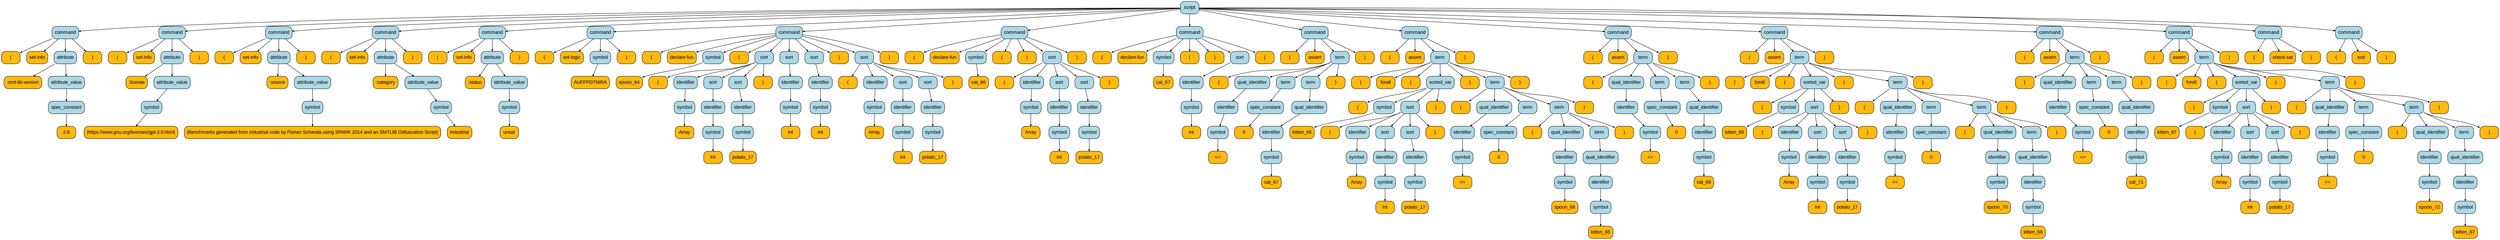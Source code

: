 digraph ParseTree {
    node [shape=box, style="rounded, filled", fontname="Arial"];
    edge [arrowsize=0.5];

    // Nodes
    node0 [fillcolor=lightblue, label="script"]
    node1 [fillcolor=lightblue, label="command"]
    node2 [fillcolor=darkgoldenrod1, label="("]
    node3 [fillcolor=darkgoldenrod1, label="set-info"]
    node4 [fillcolor=lightblue, label="attribute"]
    node5 [fillcolor=darkgoldenrod1, label=":smt-lib-version"]
    node6 [fillcolor=lightblue, label="attribute_value"]
    node7 [fillcolor=lightblue, label="spec_constant"]
    node8 [fillcolor=darkgoldenrod1, label="2.6"]
    node9 [fillcolor=darkgoldenrod1, label=")"]
    node10 [fillcolor=lightblue, label="command"]
    node11 [fillcolor=darkgoldenrod1, label="("]
    node12 [fillcolor=darkgoldenrod1, label="set-info"]
    node13 [fillcolor=lightblue, label="attribute"]
    node14 [fillcolor=darkgoldenrod1, label=":license"]
    node15 [fillcolor=lightblue, label="attribute_value"]
    node16 [fillcolor=lightblue, label="symbol"]
    node17 [fillcolor=darkgoldenrod1, label="|https://www.gnu.org/licenses/gpl-3.0.html|"]
    node18 [fillcolor=darkgoldenrod1, label=")"]
    node19 [fillcolor=lightblue, label="command"]
    node20 [fillcolor=darkgoldenrod1, label="("]
    node21 [fillcolor=darkgoldenrod1, label="set-info"]
    node22 [fillcolor=lightblue, label="attribute"]
    node23 [fillcolor=darkgoldenrod1, label=":source"]
    node24 [fillcolor=lightblue, label="attribute_value"]
    node25 [fillcolor=lightblue, label="symbol"]
    node26 [fillcolor=darkgoldenrod1, label="|Benchmarks generated from industrial code by Florian Schanda using SPARK 2014 and an SMTLIB Obfuscation Script|"]
    node27 [fillcolor=darkgoldenrod1, label=")"]
    node28 [fillcolor=lightblue, label="command"]
    node29 [fillcolor=darkgoldenrod1, label="("]
    node30 [fillcolor=darkgoldenrod1, label="set-info"]
    node31 [fillcolor=lightblue, label="attribute"]
    node32 [fillcolor=darkgoldenrod1, label=":category"]
    node33 [fillcolor=lightblue, label="attribute_value"]
    node34 [fillcolor=lightblue, label="symbol"]
    node35 [fillcolor=darkgoldenrod1, label="industrial"]
    node36 [fillcolor=darkgoldenrod1, label=")"]
    node37 [fillcolor=lightblue, label="command"]
    node38 [fillcolor=darkgoldenrod1, label="("]
    node39 [fillcolor=darkgoldenrod1, label="set-info"]
    node40 [fillcolor=lightblue, label="attribute"]
    node41 [fillcolor=darkgoldenrod1, label=":status"]
    node42 [fillcolor=lightblue, label="attribute_value"]
    node43 [fillcolor=lightblue, label="symbol"]
    node44 [fillcolor=darkgoldenrod1, label="unsat"]
    node45 [fillcolor=darkgoldenrod1, label=")"]
    node46 [fillcolor=lightblue, label="command"]
    node47 [fillcolor=darkgoldenrod1, label="("]
    node48 [fillcolor=darkgoldenrod1, label="set-logic"]
    node49 [fillcolor=lightblue, label="symbol"]
    node50 [fillcolor=darkgoldenrod1, label="AUFFPDTNIRA"]
    node51 [fillcolor=darkgoldenrod1, label=")"]
    node52 [fillcolor=lightblue, label="command"]
    node53 [fillcolor=darkgoldenrod1, label="("]
    node54 [fillcolor=darkgoldenrod1, label="declare-fun"]
    node55 [fillcolor=lightblue, label="symbol"]
    node56 [fillcolor=darkgoldenrod1, label="spoon_64"]
    node57 [fillcolor=darkgoldenrod1, label="("]
    node58 [fillcolor=lightblue, label="sort"]
    node59 [fillcolor=darkgoldenrod1, label="("]
    node60 [fillcolor=lightblue, label="identifier"]
    node61 [fillcolor=lightblue, label="symbol"]
    node62 [fillcolor=darkgoldenrod1, label="Array"]
    node63 [fillcolor=lightblue, label="sort"]
    node64 [fillcolor=lightblue, label="identifier"]
    node65 [fillcolor=lightblue, label="symbol"]
    node66 [fillcolor=darkgoldenrod1, label="Int"]
    node67 [fillcolor=lightblue, label="sort"]
    node68 [fillcolor=lightblue, label="identifier"]
    node69 [fillcolor=lightblue, label="symbol"]
    node70 [fillcolor=darkgoldenrod1, label="potato_17"]
    node71 [fillcolor=darkgoldenrod1, label=")"]
    node72 [fillcolor=lightblue, label="sort"]
    node73 [fillcolor=lightblue, label="identifier"]
    node74 [fillcolor=lightblue, label="symbol"]
    node75 [fillcolor=darkgoldenrod1, label="Int"]
    node76 [fillcolor=lightblue, label="sort"]
    node77 [fillcolor=lightblue, label="identifier"]
    node78 [fillcolor=lightblue, label="symbol"]
    node79 [fillcolor=darkgoldenrod1, label="Int"]
    node80 [fillcolor=darkgoldenrod1, label=")"]
    node81 [fillcolor=lightblue, label="sort"]
    node82 [fillcolor=darkgoldenrod1, label="("]
    node83 [fillcolor=lightblue, label="identifier"]
    node84 [fillcolor=lightblue, label="symbol"]
    node85 [fillcolor=darkgoldenrod1, label="Array"]
    node86 [fillcolor=lightblue, label="sort"]
    node87 [fillcolor=lightblue, label="identifier"]
    node88 [fillcolor=lightblue, label="symbol"]
    node89 [fillcolor=darkgoldenrod1, label="Int"]
    node90 [fillcolor=lightblue, label="sort"]
    node91 [fillcolor=lightblue, label="identifier"]
    node92 [fillcolor=lightblue, label="symbol"]
    node93 [fillcolor=darkgoldenrod1, label="potato_17"]
    node94 [fillcolor=darkgoldenrod1, label=")"]
    node95 [fillcolor=darkgoldenrod1, label=")"]
    node96 [fillcolor=lightblue, label="command"]
    node97 [fillcolor=darkgoldenrod1, label="("]
    node98 [fillcolor=darkgoldenrod1, label="declare-fun"]
    node99 [fillcolor=lightblue, label="symbol"]
    node100 [fillcolor=darkgoldenrod1, label="cat_66"]
    node101 [fillcolor=darkgoldenrod1, label="("]
    node102 [fillcolor=darkgoldenrod1, label=")"]
    node103 [fillcolor=lightblue, label="sort"]
    node104 [fillcolor=darkgoldenrod1, label="("]
    node105 [fillcolor=lightblue, label="identifier"]
    node106 [fillcolor=lightblue, label="symbol"]
    node107 [fillcolor=darkgoldenrod1, label="Array"]
    node108 [fillcolor=lightblue, label="sort"]
    node109 [fillcolor=lightblue, label="identifier"]
    node110 [fillcolor=lightblue, label="symbol"]
    node111 [fillcolor=darkgoldenrod1, label="Int"]
    node112 [fillcolor=lightblue, label="sort"]
    node113 [fillcolor=lightblue, label="identifier"]
    node114 [fillcolor=lightblue, label="symbol"]
    node115 [fillcolor=darkgoldenrod1, label="potato_17"]
    node116 [fillcolor=darkgoldenrod1, label=")"]
    node117 [fillcolor=darkgoldenrod1, label=")"]
    node118 [fillcolor=lightblue, label="command"]
    node119 [fillcolor=darkgoldenrod1, label="("]
    node120 [fillcolor=darkgoldenrod1, label="declare-fun"]
    node121 [fillcolor=lightblue, label="symbol"]
    node122 [fillcolor=darkgoldenrod1, label="cat_67"]
    node123 [fillcolor=darkgoldenrod1, label="("]
    node124 [fillcolor=darkgoldenrod1, label=")"]
    node125 [fillcolor=lightblue, label="sort"]
    node126 [fillcolor=lightblue, label="identifier"]
    node127 [fillcolor=lightblue, label="symbol"]
    node128 [fillcolor=darkgoldenrod1, label="Int"]
    node129 [fillcolor=darkgoldenrod1, label=")"]
    node130 [fillcolor=lightblue, label="command"]
    node131 [fillcolor=darkgoldenrod1, label="("]
    node132 [fillcolor=darkgoldenrod1, label="assert"]
    node133 [fillcolor=lightblue, label="term"]
    node134 [fillcolor=darkgoldenrod1, label="("]
    node135 [fillcolor=lightblue, label="qual_identifier"]
    node136 [fillcolor=lightblue, label="identifier"]
    node137 [fillcolor=lightblue, label="symbol"]
    node138 [fillcolor=darkgoldenrod1, label="<="]
    node139 [fillcolor=lightblue, label="term"]
    node140 [fillcolor=lightblue, label="spec_constant"]
    node141 [fillcolor=darkgoldenrod1, label="0"]
    node142 [fillcolor=lightblue, label="term"]
    node143 [fillcolor=lightblue, label="qual_identifier"]
    node144 [fillcolor=lightblue, label="identifier"]
    node145 [fillcolor=lightblue, label="symbol"]
    node146 [fillcolor=darkgoldenrod1, label="cat_67"]
    node147 [fillcolor=darkgoldenrod1, label=")"]
    node148 [fillcolor=darkgoldenrod1, label=")"]
    node149 [fillcolor=lightblue, label="command"]
    node150 [fillcolor=darkgoldenrod1, label="("]
    node151 [fillcolor=darkgoldenrod1, label="assert"]
    node152 [fillcolor=lightblue, label="term"]
    node153 [fillcolor=darkgoldenrod1, label="("]
    node154 [fillcolor=darkgoldenrod1, label="forall"]
    node155 [fillcolor=darkgoldenrod1, label="("]
    node156 [fillcolor=lightblue, label="sorted_var"]
    node157 [fillcolor=darkgoldenrod1, label="("]
    node158 [fillcolor=lightblue, label="symbol"]
    node159 [fillcolor=darkgoldenrod1, label="kitten_65"]
    node160 [fillcolor=lightblue, label="sort"]
    node161 [fillcolor=darkgoldenrod1, label="("]
    node162 [fillcolor=lightblue, label="identifier"]
    node163 [fillcolor=lightblue, label="symbol"]
    node164 [fillcolor=darkgoldenrod1, label="Array"]
    node165 [fillcolor=lightblue, label="sort"]
    node166 [fillcolor=lightblue, label="identifier"]
    node167 [fillcolor=lightblue, label="symbol"]
    node168 [fillcolor=darkgoldenrod1, label="Int"]
    node169 [fillcolor=lightblue, label="sort"]
    node170 [fillcolor=lightblue, label="identifier"]
    node171 [fillcolor=lightblue, label="symbol"]
    node172 [fillcolor=darkgoldenrod1, label="potato_17"]
    node173 [fillcolor=darkgoldenrod1, label=")"]
    node174 [fillcolor=darkgoldenrod1, label=")"]
    node175 [fillcolor=darkgoldenrod1, label=")"]
    node176 [fillcolor=lightblue, label="term"]
    node177 [fillcolor=darkgoldenrod1, label="("]
    node178 [fillcolor=lightblue, label="qual_identifier"]
    node179 [fillcolor=lightblue, label="identifier"]
    node180 [fillcolor=lightblue, label="symbol"]
    node181 [fillcolor=darkgoldenrod1, label="<="]
    node182 [fillcolor=lightblue, label="term"]
    node183 [fillcolor=lightblue, label="spec_constant"]
    node184 [fillcolor=darkgoldenrod1, label="0"]
    node185 [fillcolor=lightblue, label="term"]
    node186 [fillcolor=darkgoldenrod1, label="("]
    node187 [fillcolor=lightblue, label="qual_identifier"]
    node188 [fillcolor=lightblue, label="identifier"]
    node189 [fillcolor=lightblue, label="symbol"]
    node190 [fillcolor=darkgoldenrod1, label="spoon_68"]
    node191 [fillcolor=lightblue, label="term"]
    node192 [fillcolor=lightblue, label="qual_identifier"]
    node193 [fillcolor=lightblue, label="identifier"]
    node194 [fillcolor=lightblue, label="symbol"]
    node195 [fillcolor=darkgoldenrod1, label="kitten_65"]
    node196 [fillcolor=darkgoldenrod1, label=")"]
    node197 [fillcolor=darkgoldenrod1, label=")"]
    node198 [fillcolor=darkgoldenrod1, label=")"]
    node199 [fillcolor=darkgoldenrod1, label=")"]
    node200 [fillcolor=lightblue, label="command"]
    node201 [fillcolor=darkgoldenrod1, label="("]
    node202 [fillcolor=darkgoldenrod1, label="assert"]
    node203 [fillcolor=lightblue, label="term"]
    node204 [fillcolor=darkgoldenrod1, label="("]
    node205 [fillcolor=lightblue, label="qual_identifier"]
    node206 [fillcolor=lightblue, label="identifier"]
    node207 [fillcolor=lightblue, label="symbol"]
    node208 [fillcolor=darkgoldenrod1, label="<="]
    node209 [fillcolor=lightblue, label="term"]
    node210 [fillcolor=lightblue, label="spec_constant"]
    node211 [fillcolor=darkgoldenrod1, label="0"]
    node212 [fillcolor=lightblue, label="term"]
    node213 [fillcolor=lightblue, label="qual_identifier"]
    node214 [fillcolor=lightblue, label="identifier"]
    node215 [fillcolor=lightblue, label="symbol"]
    node216 [fillcolor=darkgoldenrod1, label="cat_69"]
    node217 [fillcolor=darkgoldenrod1, label=")"]
    node218 [fillcolor=darkgoldenrod1, label=")"]
    node219 [fillcolor=lightblue, label="command"]
    node220 [fillcolor=darkgoldenrod1, label="("]
    node221 [fillcolor=darkgoldenrod1, label="assert"]
    node222 [fillcolor=lightblue, label="term"]
    node223 [fillcolor=darkgoldenrod1, label="("]
    node224 [fillcolor=darkgoldenrod1, label="forall"]
    node225 [fillcolor=darkgoldenrod1, label="("]
    node226 [fillcolor=lightblue, label="sorted_var"]
    node227 [fillcolor=darkgoldenrod1, label="("]
    node228 [fillcolor=lightblue, label="symbol"]
    node229 [fillcolor=darkgoldenrod1, label="kitten_66"]
    node230 [fillcolor=lightblue, label="sort"]
    node231 [fillcolor=darkgoldenrod1, label="("]
    node232 [fillcolor=lightblue, label="identifier"]
    node233 [fillcolor=lightblue, label="symbol"]
    node234 [fillcolor=darkgoldenrod1, label="Array"]
    node235 [fillcolor=lightblue, label="sort"]
    node236 [fillcolor=lightblue, label="identifier"]
    node237 [fillcolor=lightblue, label="symbol"]
    node238 [fillcolor=darkgoldenrod1, label="Int"]
    node239 [fillcolor=lightblue, label="sort"]
    node240 [fillcolor=lightblue, label="identifier"]
    node241 [fillcolor=lightblue, label="symbol"]
    node242 [fillcolor=darkgoldenrod1, label="potato_17"]
    node243 [fillcolor=darkgoldenrod1, label=")"]
    node244 [fillcolor=darkgoldenrod1, label=")"]
    node245 [fillcolor=darkgoldenrod1, label=")"]
    node246 [fillcolor=lightblue, label="term"]
    node247 [fillcolor=darkgoldenrod1, label="("]
    node248 [fillcolor=lightblue, label="qual_identifier"]
    node249 [fillcolor=lightblue, label="identifier"]
    node250 [fillcolor=lightblue, label="symbol"]
    node251 [fillcolor=darkgoldenrod1, label="<="]
    node252 [fillcolor=lightblue, label="term"]
    node253 [fillcolor=lightblue, label="spec_constant"]
    node254 [fillcolor=darkgoldenrod1, label="0"]
    node255 [fillcolor=lightblue, label="term"]
    node256 [fillcolor=darkgoldenrod1, label="("]
    node257 [fillcolor=lightblue, label="qual_identifier"]
    node258 [fillcolor=lightblue, label="identifier"]
    node259 [fillcolor=lightblue, label="symbol"]
    node260 [fillcolor=darkgoldenrod1, label="spoon_70"]
    node261 [fillcolor=lightblue, label="term"]
    node262 [fillcolor=lightblue, label="qual_identifier"]
    node263 [fillcolor=lightblue, label="identifier"]
    node264 [fillcolor=lightblue, label="symbol"]
    node265 [fillcolor=darkgoldenrod1, label="kitten_66"]
    node266 [fillcolor=darkgoldenrod1, label=")"]
    node267 [fillcolor=darkgoldenrod1, label=")"]
    node268 [fillcolor=darkgoldenrod1, label=")"]
    node269 [fillcolor=darkgoldenrod1, label=")"]
    node270 [fillcolor=lightblue, label="command"]
    node271 [fillcolor=darkgoldenrod1, label="("]
    node272 [fillcolor=darkgoldenrod1, label="assert"]
    node273 [fillcolor=lightblue, label="term"]
    node274 [fillcolor=darkgoldenrod1, label="("]
    node275 [fillcolor=lightblue, label="qual_identifier"]
    node276 [fillcolor=lightblue, label="identifier"]
    node277 [fillcolor=lightblue, label="symbol"]
    node278 [fillcolor=darkgoldenrod1, label="<="]
    node279 [fillcolor=lightblue, label="term"]
    node280 [fillcolor=lightblue, label="spec_constant"]
    node281 [fillcolor=darkgoldenrod1, label="0"]
    node282 [fillcolor=lightblue, label="term"]
    node283 [fillcolor=lightblue, label="qual_identifier"]
    node284 [fillcolor=lightblue, label="identifier"]
    node285 [fillcolor=lightblue, label="symbol"]
    node286 [fillcolor=darkgoldenrod1, label="cat_71"]
    node287 [fillcolor=darkgoldenrod1, label=")"]
    node288 [fillcolor=darkgoldenrod1, label=")"]
    node289 [fillcolor=lightblue, label="command"]
    node290 [fillcolor=darkgoldenrod1, label="("]
    node291 [fillcolor=darkgoldenrod1, label="assert"]
    node292 [fillcolor=lightblue, label="term"]
    node293 [fillcolor=darkgoldenrod1, label="("]
    node294 [fillcolor=darkgoldenrod1, label="forall"]
    node295 [fillcolor=darkgoldenrod1, label="("]
    node296 [fillcolor=lightblue, label="sorted_var"]
    node297 [fillcolor=darkgoldenrod1, label="("]
    node298 [fillcolor=lightblue, label="symbol"]
    node299 [fillcolor=darkgoldenrod1, label="kitten_67"]
    node300 [fillcolor=lightblue, label="sort"]
    node301 [fillcolor=darkgoldenrod1, label="("]
    node302 [fillcolor=lightblue, label="identifier"]
    node303 [fillcolor=lightblue, label="symbol"]
    node304 [fillcolor=darkgoldenrod1, label="Array"]
    node305 [fillcolor=lightblue, label="sort"]
    node306 [fillcolor=lightblue, label="identifier"]
    node307 [fillcolor=lightblue, label="symbol"]
    node308 [fillcolor=darkgoldenrod1, label="Int"]
    node309 [fillcolor=lightblue, label="sort"]
    node310 [fillcolor=lightblue, label="identifier"]
    node311 [fillcolor=lightblue, label="symbol"]
    node312 [fillcolor=darkgoldenrod1, label="potato_17"]
    node313 [fillcolor=darkgoldenrod1, label=")"]
    node314 [fillcolor=darkgoldenrod1, label=")"]
    node315 [fillcolor=darkgoldenrod1, label=")"]
    node316 [fillcolor=lightblue, label="term"]
    node317 [fillcolor=darkgoldenrod1, label="("]
    node318 [fillcolor=lightblue, label="qual_identifier"]
    node319 [fillcolor=lightblue, label="identifier"]
    node320 [fillcolor=lightblue, label="symbol"]
    node321 [fillcolor=darkgoldenrod1, label="<="]
    node322 [fillcolor=lightblue, label="term"]
    node323 [fillcolor=lightblue, label="spec_constant"]
    node324 [fillcolor=darkgoldenrod1, label="0"]
    node325 [fillcolor=lightblue, label="term"]
    node326 [fillcolor=darkgoldenrod1, label="("]
    node327 [fillcolor=lightblue, label="qual_identifier"]
    node328 [fillcolor=lightblue, label="identifier"]
    node329 [fillcolor=lightblue, label="symbol"]
    node330 [fillcolor=darkgoldenrod1, label="spoon_72"]
    node331 [fillcolor=lightblue, label="term"]
    node332 [fillcolor=lightblue, label="qual_identifier"]
    node333 [fillcolor=lightblue, label="identifier"]
    node334 [fillcolor=lightblue, label="symbol"]
    node335 [fillcolor=darkgoldenrod1, label="kitten_67"]
    node336 [fillcolor=darkgoldenrod1, label=")"]
    node337 [fillcolor=darkgoldenrod1, label=")"]
    node338 [fillcolor=darkgoldenrod1, label=")"]
    node339 [fillcolor=darkgoldenrod1, label=")"]
    node340 [fillcolor=lightblue, label="command"]
    node341 [fillcolor=darkgoldenrod1, label="("]
    node342 [fillcolor=darkgoldenrod1, label="check-sat"]
    node343 [fillcolor=darkgoldenrod1, label=")"]
    node344 [fillcolor=lightblue, label="command"]
    node345 [fillcolor=darkgoldenrod1, label="("]
    node346 [fillcolor=darkgoldenrod1, label="exit"]
    node347 [fillcolor=darkgoldenrod1, label=")"]

    // Edges
    node1 -> node2
    node1 -> node3
    node4 -> node5
    node7 -> node8
    node6 -> node7
    node4 -> node6
    node1 -> node4
    node1 -> node9
    node0 -> node1
    node10 -> node11
    node10 -> node12
    node13 -> node14
    node16 -> node17
    node15 -> node16
    node13 -> node15
    node10 -> node13
    node10 -> node18
    node0 -> node10
    node19 -> node20
    node19 -> node21
    node22 -> node23
    node25 -> node26
    node24 -> node25
    node22 -> node24
    node19 -> node22
    node19 -> node27
    node0 -> node19
    node28 -> node29
    node28 -> node30
    node31 -> node32
    node34 -> node35
    node33 -> node34
    node31 -> node33
    node28 -> node31
    node28 -> node36
    node0 -> node28
    node37 -> node38
    node37 -> node39
    node40 -> node41
    node43 -> node44
    node42 -> node43
    node40 -> node42
    node37 -> node40
    node37 -> node45
    node0 -> node37
    node46 -> node47
    node46 -> node48
    node49 -> node50
    node46 -> node49
    node46 -> node51
    node0 -> node46
    node52 -> node53
    node52 -> node54
    node55 -> node56
    node52 -> node55
    node52 -> node57
    node58 -> node59
    node61 -> node62
    node60 -> node61
    node58 -> node60
    node65 -> node66
    node64 -> node65
    node63 -> node64
    node58 -> node63
    node69 -> node70
    node68 -> node69
    node67 -> node68
    node58 -> node67
    node58 -> node71
    node52 -> node58
    node74 -> node75
    node73 -> node74
    node72 -> node73
    node52 -> node72
    node78 -> node79
    node77 -> node78
    node76 -> node77
    node52 -> node76
    node52 -> node80
    node81 -> node82
    node84 -> node85
    node83 -> node84
    node81 -> node83
    node88 -> node89
    node87 -> node88
    node86 -> node87
    node81 -> node86
    node92 -> node93
    node91 -> node92
    node90 -> node91
    node81 -> node90
    node81 -> node94
    node52 -> node81
    node52 -> node95
    node0 -> node52
    node96 -> node97
    node96 -> node98
    node99 -> node100
    node96 -> node99
    node96 -> node101
    node96 -> node102
    node103 -> node104
    node106 -> node107
    node105 -> node106
    node103 -> node105
    node110 -> node111
    node109 -> node110
    node108 -> node109
    node103 -> node108
    node114 -> node115
    node113 -> node114
    node112 -> node113
    node103 -> node112
    node103 -> node116
    node96 -> node103
    node96 -> node117
    node0 -> node96
    node118 -> node119
    node118 -> node120
    node121 -> node122
    node118 -> node121
    node118 -> node123
    node118 -> node124
    node127 -> node128
    node126 -> node127
    node125 -> node126
    node118 -> node125
    node118 -> node129
    node0 -> node118
    node130 -> node131
    node130 -> node132
    node133 -> node134
    node137 -> node138
    node136 -> node137
    node135 -> node136
    node133 -> node135
    node140 -> node141
    node139 -> node140
    node133 -> node139
    node145 -> node146
    node144 -> node145
    node143 -> node144
    node142 -> node143
    node133 -> node142
    node133 -> node147
    node130 -> node133
    node130 -> node148
    node0 -> node130
    node149 -> node150
    node149 -> node151
    node152 -> node153
    node152 -> node154
    node152 -> node155
    node156 -> node157
    node158 -> node159
    node156 -> node158
    node160 -> node161
    node163 -> node164
    node162 -> node163
    node160 -> node162
    node167 -> node168
    node166 -> node167
    node165 -> node166
    node160 -> node165
    node171 -> node172
    node170 -> node171
    node169 -> node170
    node160 -> node169
    node160 -> node173
    node156 -> node160
    node156 -> node174
    node152 -> node156
    node152 -> node175
    node176 -> node177
    node180 -> node181
    node179 -> node180
    node178 -> node179
    node176 -> node178
    node183 -> node184
    node182 -> node183
    node176 -> node182
    node185 -> node186
    node189 -> node190
    node188 -> node189
    node187 -> node188
    node185 -> node187
    node194 -> node195
    node193 -> node194
    node192 -> node193
    node191 -> node192
    node185 -> node191
    node185 -> node196
    node176 -> node185
    node176 -> node197
    node152 -> node176
    node152 -> node198
    node149 -> node152
    node149 -> node199
    node0 -> node149
    node200 -> node201
    node200 -> node202
    node203 -> node204
    node207 -> node208
    node206 -> node207
    node205 -> node206
    node203 -> node205
    node210 -> node211
    node209 -> node210
    node203 -> node209
    node215 -> node216
    node214 -> node215
    node213 -> node214
    node212 -> node213
    node203 -> node212
    node203 -> node217
    node200 -> node203
    node200 -> node218
    node0 -> node200
    node219 -> node220
    node219 -> node221
    node222 -> node223
    node222 -> node224
    node222 -> node225
    node226 -> node227
    node228 -> node229
    node226 -> node228
    node230 -> node231
    node233 -> node234
    node232 -> node233
    node230 -> node232
    node237 -> node238
    node236 -> node237
    node235 -> node236
    node230 -> node235
    node241 -> node242
    node240 -> node241
    node239 -> node240
    node230 -> node239
    node230 -> node243
    node226 -> node230
    node226 -> node244
    node222 -> node226
    node222 -> node245
    node246 -> node247
    node250 -> node251
    node249 -> node250
    node248 -> node249
    node246 -> node248
    node253 -> node254
    node252 -> node253
    node246 -> node252
    node255 -> node256
    node259 -> node260
    node258 -> node259
    node257 -> node258
    node255 -> node257
    node264 -> node265
    node263 -> node264
    node262 -> node263
    node261 -> node262
    node255 -> node261
    node255 -> node266
    node246 -> node255
    node246 -> node267
    node222 -> node246
    node222 -> node268
    node219 -> node222
    node219 -> node269
    node0 -> node219
    node270 -> node271
    node270 -> node272
    node273 -> node274
    node277 -> node278
    node276 -> node277
    node275 -> node276
    node273 -> node275
    node280 -> node281
    node279 -> node280
    node273 -> node279
    node285 -> node286
    node284 -> node285
    node283 -> node284
    node282 -> node283
    node273 -> node282
    node273 -> node287
    node270 -> node273
    node270 -> node288
    node0 -> node270
    node289 -> node290
    node289 -> node291
    node292 -> node293
    node292 -> node294
    node292 -> node295
    node296 -> node297
    node298 -> node299
    node296 -> node298
    node300 -> node301
    node303 -> node304
    node302 -> node303
    node300 -> node302
    node307 -> node308
    node306 -> node307
    node305 -> node306
    node300 -> node305
    node311 -> node312
    node310 -> node311
    node309 -> node310
    node300 -> node309
    node300 -> node313
    node296 -> node300
    node296 -> node314
    node292 -> node296
    node292 -> node315
    node316 -> node317
    node320 -> node321
    node319 -> node320
    node318 -> node319
    node316 -> node318
    node323 -> node324
    node322 -> node323
    node316 -> node322
    node325 -> node326
    node329 -> node330
    node328 -> node329
    node327 -> node328
    node325 -> node327
    node334 -> node335
    node333 -> node334
    node332 -> node333
    node331 -> node332
    node325 -> node331
    node325 -> node336
    node316 -> node325
    node316 -> node337
    node292 -> node316
    node292 -> node338
    node289 -> node292
    node289 -> node339
    node0 -> node289
    node340 -> node341
    node340 -> node342
    node340 -> node343
    node0 -> node340
    node344 -> node345
    node344 -> node346
    node344 -> node347
    node0 -> node344
}